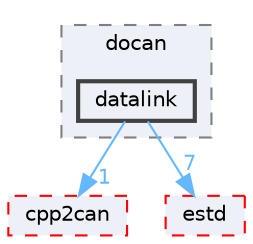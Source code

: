 digraph "datalink"
{
 // LATEX_PDF_SIZE
  bgcolor="transparent";
  edge [fontname=Helvetica,fontsize=10,labelfontname=Helvetica,labelfontsize=10];
  node [fontname=Helvetica,fontsize=10,shape=box,height=0.2,width=0.4];
  compound=true
  subgraph clusterdir_d489a36d614975b7dbabc73c66dfb4ec {
    graph [ bgcolor="#edf0f7", pencolor="grey50", label="docan", fontname=Helvetica,fontsize=10 style="filled,dashed", URL="dir_d489a36d614975b7dbabc73c66dfb4ec.html",tooltip=""]
  dir_447aeb7b60131a503f04d666d2877190 [label="datalink", fillcolor="#edf0f7", color="grey25", style="filled,bold", URL="dir_447aeb7b60131a503f04d666d2877190.html",tooltip=""];
  }
  dir_6ea4583dc05656280dd0a27b132d87de [label="cpp2can", fillcolor="#edf0f7", color="red", style="filled,dashed", URL="dir_6ea4583dc05656280dd0a27b132d87de.html",tooltip=""];
  dir_705ed472854f071e46e92f9933f4d565 [label="estd", fillcolor="#edf0f7", color="red", style="filled,dashed", URL="dir_705ed472854f071e46e92f9933f4d565.html",tooltip=""];
  dir_447aeb7b60131a503f04d666d2877190->dir_6ea4583dc05656280dd0a27b132d87de [headlabel="1", labeldistance=1.5 headhref="dir_000063_000060.html" href="dir_000063_000060.html" color="steelblue1" fontcolor="steelblue1"];
  dir_447aeb7b60131a503f04d666d2877190->dir_705ed472854f071e46e92f9933f4d565 [headlabel="7", labeldistance=1.5 headhref="dir_000063_000075.html" href="dir_000063_000075.html" color="steelblue1" fontcolor="steelblue1"];
}
